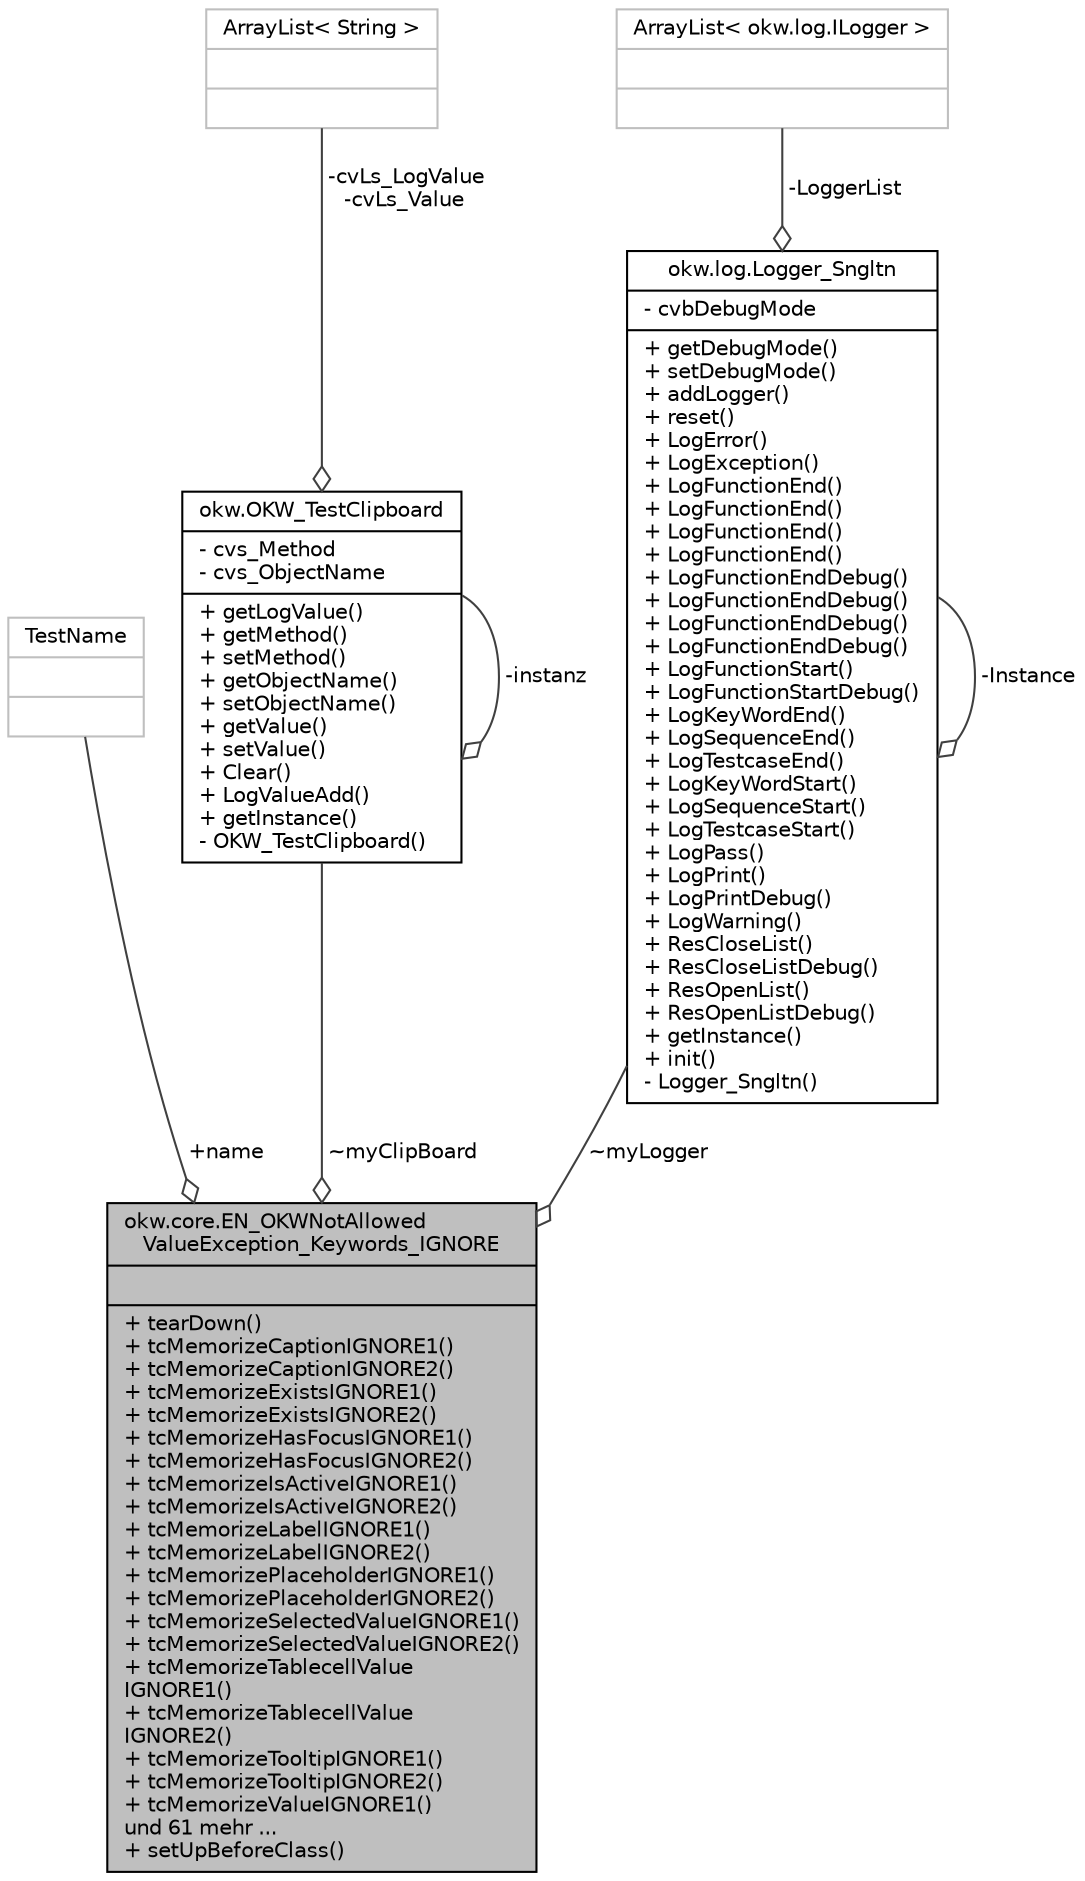 digraph "okw.core.EN_OKWNotAllowedValueException_Keywords_IGNORE"
{
 // INTERACTIVE_SVG=YES
 // LATEX_PDF_SIZE
  edge [fontname="Helvetica",fontsize="10",labelfontname="Helvetica",labelfontsize="10"];
  node [fontname="Helvetica",fontsize="10",shape=record];
  Node1 [label="{okw.core.EN_OKWNotAllowed\lValueException_Keywords_IGNORE\n||+ tearDown()\l+ tcMemorizeCaptionIGNORE1()\l+ tcMemorizeCaptionIGNORE2()\l+ tcMemorizeExistsIGNORE1()\l+ tcMemorizeExistsIGNORE2()\l+ tcMemorizeHasFocusIGNORE1()\l+ tcMemorizeHasFocusIGNORE2()\l+ tcMemorizeIsActiveIGNORE1()\l+ tcMemorizeIsActiveIGNORE2()\l+ tcMemorizeLabelIGNORE1()\l+ tcMemorizeLabelIGNORE2()\l+ tcMemorizePlaceholderIGNORE1()\l+ tcMemorizePlaceholderIGNORE2()\l+ tcMemorizeSelectedValueIGNORE1()\l+ tcMemorizeSelectedValueIGNORE2()\l+ tcMemorizeTablecellValue\lIGNORE1()\l+ tcMemorizeTablecellValue\lIGNORE2()\l+ tcMemorizeTooltipIGNORE1()\l+ tcMemorizeTooltipIGNORE2()\l+ tcMemorizeValueIGNORE1()\lund 61 mehr ...\l+ setUpBeforeClass()\l}",height=0.2,width=0.4,color="black", fillcolor="grey75", style="filled", fontcolor="black",tooltip=" "];
  Node2 -> Node1 [color="grey25",fontsize="10",style="solid",label=" +name" ,arrowhead="odiamond",fontname="Helvetica"];
  Node2 [label="{TestName\n||}",height=0.2,width=0.4,color="grey75", fillcolor="white", style="filled",tooltip=" "];
  Node3 -> Node1 [color="grey25",fontsize="10",style="solid",label=" ~myClipBoard" ,arrowhead="odiamond",fontname="Helvetica"];
  Node3 [label="{okw.OKW_TestClipboard\n|- cvs_Method\l- cvs_ObjectName\l|+ getLogValue()\l+ getMethod()\l+ setMethod()\l+ getObjectName()\l+ setObjectName()\l+ getValue()\l+ setValue()\l+ Clear()\l+ LogValueAdd()\l+ getInstance()\l- OKW_TestClipboard()\l}",height=0.2,width=0.4,color="black", fillcolor="white", style="filled",URL="$classokw_1_1_o_k_w___test_clipboard.html",tooltip=" "];
  Node4 -> Node3 [color="grey25",fontsize="10",style="solid",label=" -cvLs_LogValue\n-cvLs_Value" ,arrowhead="odiamond",fontname="Helvetica"];
  Node4 [label="{ArrayList\< String \>\n||}",height=0.2,width=0.4,color="grey75", fillcolor="white", style="filled",tooltip=" "];
  Node3 -> Node3 [color="grey25",fontsize="10",style="solid",label=" -instanz" ,arrowhead="odiamond",fontname="Helvetica"];
  Node5 -> Node1 [color="grey25",fontsize="10",style="solid",label=" ~myLogger" ,arrowhead="odiamond",fontname="Helvetica"];
  Node5 [label="{okw.log.Logger_Sngltn\n|- cvbDebugMode\l|+ getDebugMode()\l+ setDebugMode()\l+ addLogger()\l+ reset()\l+ LogError()\l+ LogException()\l+ LogFunctionEnd()\l+ LogFunctionEnd()\l+ LogFunctionEnd()\l+ LogFunctionEnd()\l+ LogFunctionEndDebug()\l+ LogFunctionEndDebug()\l+ LogFunctionEndDebug()\l+ LogFunctionEndDebug()\l+ LogFunctionStart()\l+ LogFunctionStartDebug()\l+ LogKeyWordEnd()\l+ LogSequenceEnd()\l+ LogTestcaseEnd()\l+ LogKeyWordStart()\l+ LogSequenceStart()\l+ LogTestcaseStart()\l+ LogPass()\l+ LogPrint()\l+ LogPrintDebug()\l+ LogWarning()\l+ ResCloseList()\l+ ResCloseListDebug()\l+ ResOpenList()\l+ ResOpenListDebug()\l+ getInstance()\l+ init()\l- Logger_Sngltn()\l}",height=0.2,width=0.4,color="black", fillcolor="white", style="filled",URL="$classokw_1_1log_1_1_logger___sngltn.html",tooltip=" "];
  Node6 -> Node5 [color="grey25",fontsize="10",style="solid",label=" -LoggerList" ,arrowhead="odiamond",fontname="Helvetica"];
  Node6 [label="{ArrayList\< okw.log.ILogger \>\n||}",height=0.2,width=0.4,color="grey75", fillcolor="white", style="filled",tooltip=" "];
  Node5 -> Node5 [color="grey25",fontsize="10",style="solid",label=" -Instance" ,arrowhead="odiamond",fontname="Helvetica"];
}
